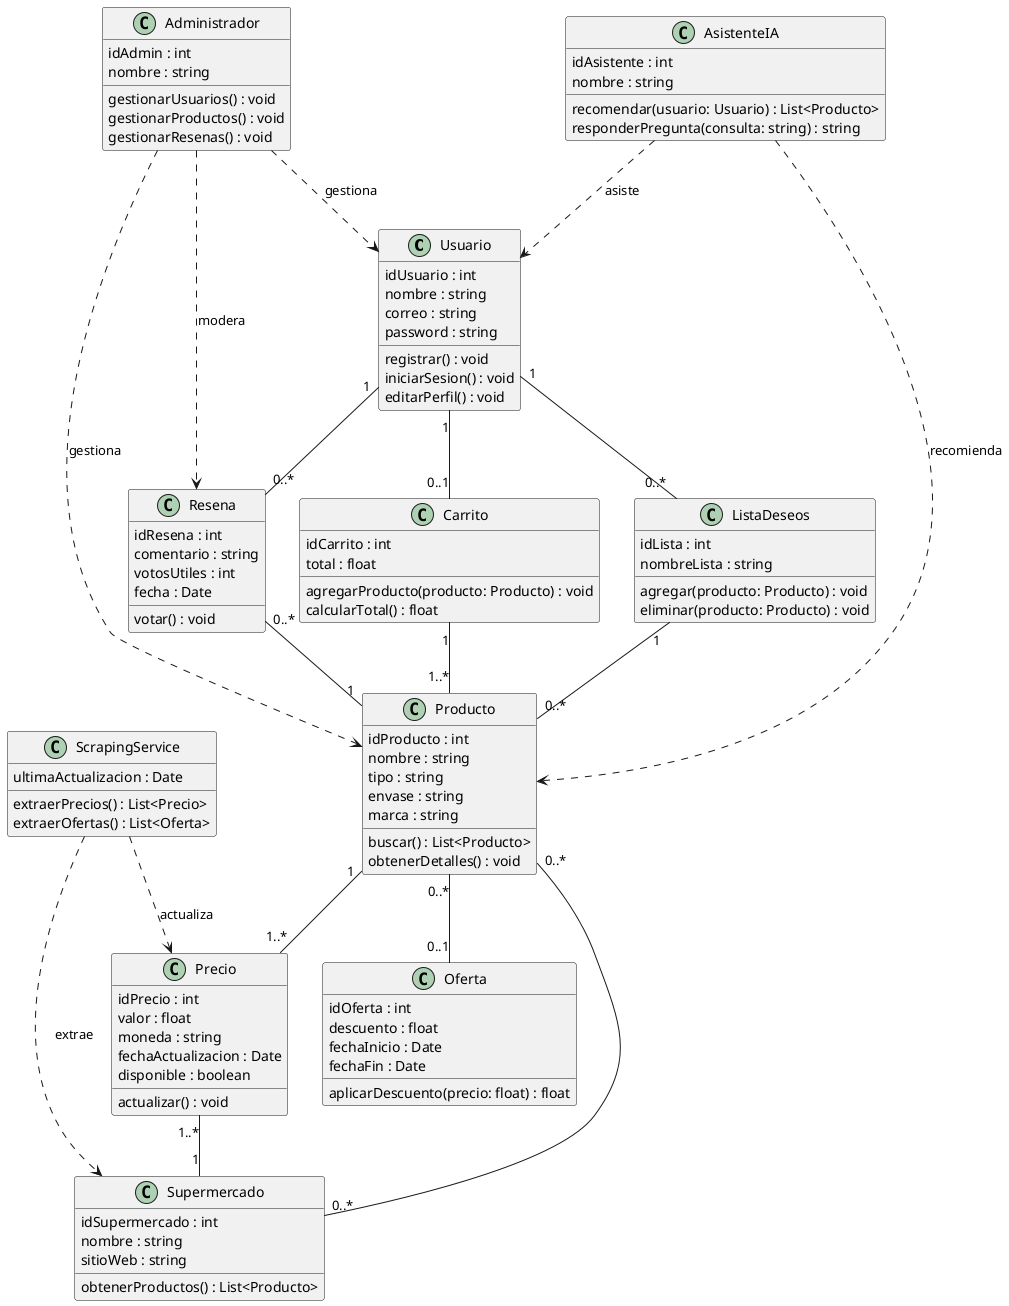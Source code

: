 @startuml
' Clases principales
class Usuario {
    idUsuario : int
    nombre : string
    correo : string
    password : string
    registrar() : void
    iniciarSesion() : void
    editarPerfil() : void
}

class Producto {
    idProducto : int
    nombre : string
    tipo : string
    envase : string
    marca : string
    buscar() : List<Producto>
    obtenerDetalles() : void
}

class Precio {
    idPrecio : int
    valor : float
    moneda : string
    fechaActualizacion : Date
    disponible : boolean
    actualizar() : void
}

class Supermercado {
    idSupermercado : int
    nombre : string
    sitioWeb : string
    obtenerProductos() : List<Producto>
}

class Carrito {
    idCarrito : int
    total : float
    agregarProducto(producto: Producto) : void
    calcularTotal() : float
}

class Resena {
    idResena : int
    comentario : string
    votosUtiles : int
    fecha : Date
    votar() : void
}

class ListaDeseos {
    idLista : int
    nombreLista : string
    agregar(producto: Producto) : void
    eliminar(producto: Producto) : void
}

class Oferta {
    idOferta : int
    descuento : float
    fechaInicio : Date
    fechaFin : Date
    aplicarDescuento(precio: float) : float
}

class ScrapingService {
    ultimaActualizacion : Date
    extraerPrecios() : List<Precio>
    extraerOfertas() : List<Oferta>
}

class AsistenteIA {
    idAsistente : int
    nombre : string
    recomendar(usuario: Usuario) : List<Producto>
    responderPregunta(consulta: string) : string
}

class Administrador {
    idAdmin : int
    nombre : string
    gestionarUsuarios() : void
    gestionarProductos() : void
    gestionarResenas() : void
}

' Relaciones
Usuario "1" -- "0..1" Carrito
Usuario "1" -- "0..*" ListaDeseos
Usuario "1" -- "0..*" Resena

Producto "1" -- "1..*" Precio
Producto "0..*" -- "0..*" Supermercado
Producto "0..*" -- "0..1" Oferta

Carrito "1" -- "1..*" Producto

ListaDeseos "1" -- "0..*" Producto

Resena "0..*" -- "1" Producto

Precio "1..*" -- "1" Supermercado

ScrapingService ..> Supermercado : extrae
ScrapingService ..> Precio : actualiza

AsistenteIA ..> Usuario : asiste
AsistenteIA ..> Producto : recomienda

Administrador ..> Usuario : gestiona
Administrador ..> Producto : gestiona
Administrador ..> Resena : modera
@enduml
